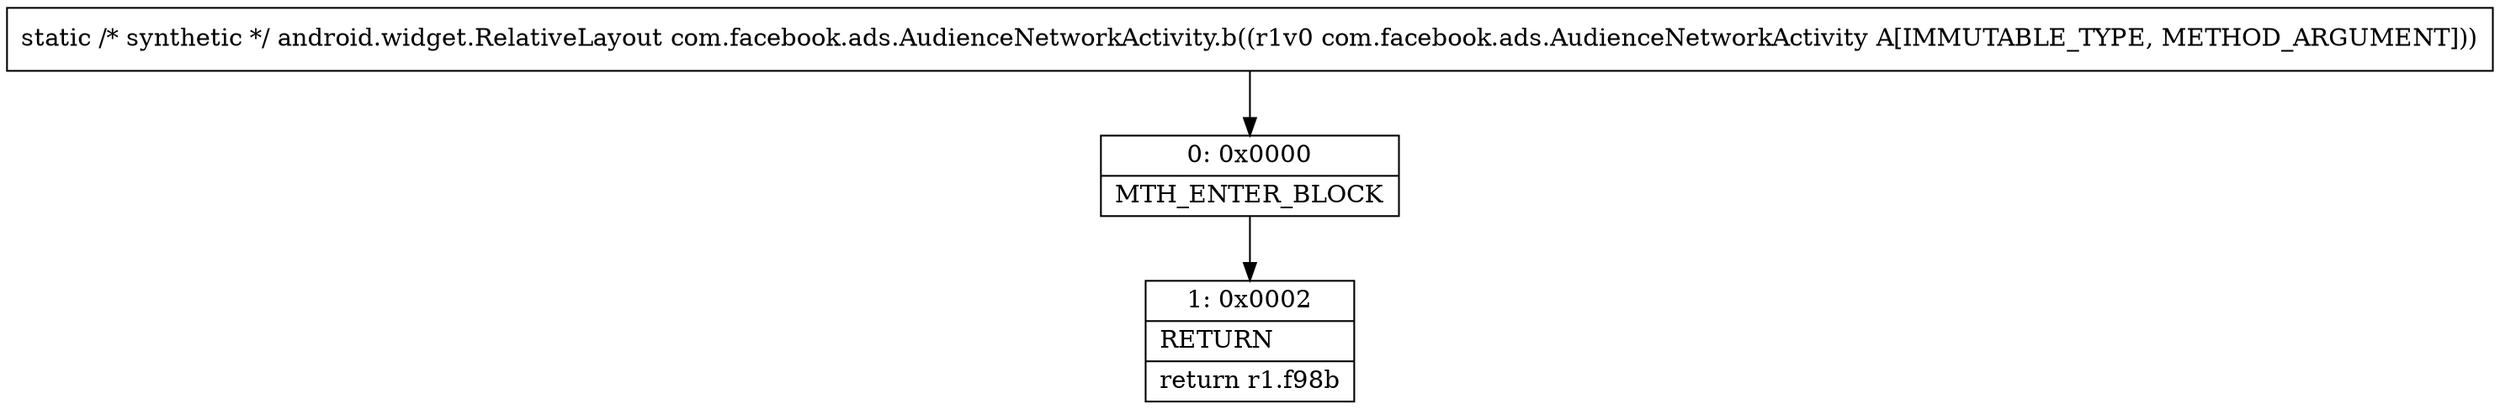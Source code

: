digraph "CFG forcom.facebook.ads.AudienceNetworkActivity.b(Lcom\/facebook\/ads\/AudienceNetworkActivity;)Landroid\/widget\/RelativeLayout;" {
Node_0 [shape=record,label="{0\:\ 0x0000|MTH_ENTER_BLOCK\l}"];
Node_1 [shape=record,label="{1\:\ 0x0002|RETURN\l|return r1.f98b\l}"];
MethodNode[shape=record,label="{static \/* synthetic *\/ android.widget.RelativeLayout com.facebook.ads.AudienceNetworkActivity.b((r1v0 com.facebook.ads.AudienceNetworkActivity A[IMMUTABLE_TYPE, METHOD_ARGUMENT])) }"];
MethodNode -> Node_0;
Node_0 -> Node_1;
}

